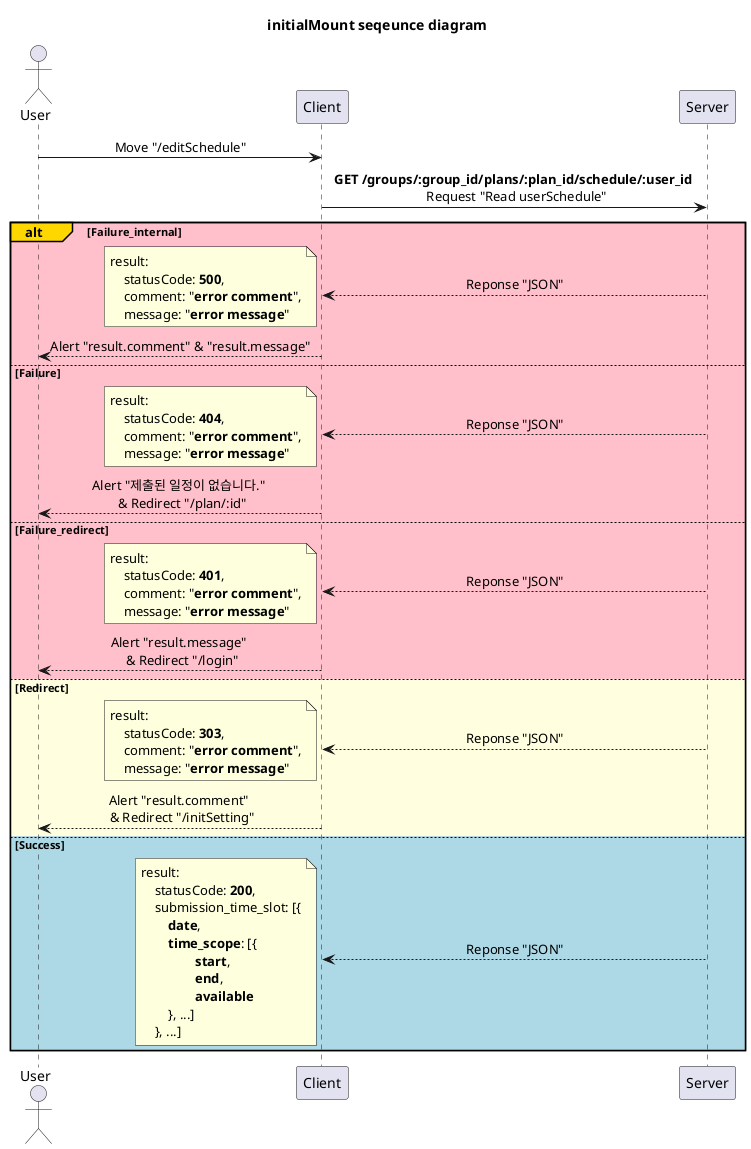 @startuml initialMount
'http://localhost:3000/editSchedule

title initialMount seqeunce diagram

skinparam SequenceMessageAlignment center

participant Server order 30
participant Client order 20
actor User order 10

User -> Client: Move "/editSchedule"

Client -> Server: **GET /groups/:group_id/plans/:plan_id/schedule/:user_id** \n Request "Read userSchedule"

alt#Gold #Pink Failure_internal
    Client <-- Server: Reponse "JSON"
    note left
        result:
            statusCode: **500**,
            comment: "**error comment**",
            message: "**error message**"
    end note
    User <-- Client: Alert "result.comment" & "result.message"

else #Pink Failure
    Client <-- Server: Reponse "JSON"
    note left
        result:
            statusCode: **404**,
            comment: "**error comment**",
            message: "**error message**"
    end note
    User <-- Client: Alert "제출된 일정이 없습니다." \n & Redirect "/plan/:id"

else #Pink Failure_redirect
    Client <-- Server: Reponse "JSON"
    note left
        result:
            statusCode: **401**,
            comment: "**error comment**",
            message: "**error message**"
    end note
    User <-- Client: Alert "result.message" \n & Redirect "/login"

else #LightYellow Redirect
    Client <-- Server: Reponse "JSON"
    note left
        result:
            statusCode: **303**,
            comment: "**error comment**",
            message: "**error message**"
    end note
    User <-- Client: Alert "result.comment" \n & Redirect "/initSetting"

else #LightBlue Success
    Client <-- Server: Reponse "JSON"
    note left
        result:
            statusCode: **200**,
            submission_time_slot: [{
                **date**,
                **time_scope**: [{
                        **start**,
                        **end**,
                        **available**
                }, ...]
            }, ...]
    end note

end

@enduml
